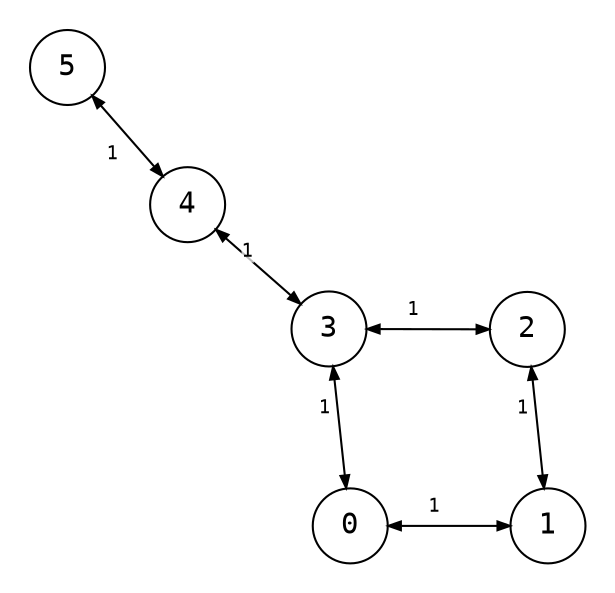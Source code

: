 digraph {
    node [shape=circle; fontname="monospace"; fixedsize=true; width="0.5"];
    edge [arrowsize=0.6; fontname="monospace"; fontsize=9];
    layout=neato;
    scale=1.2;
    start=0;
    mode="sgd";
    normalize=true;
    maxiter=10000;
    pad=0.2;

    0 -> 1 [dir=both; label=<
        <table border="0" cellborder="0" cellspacing="2">
            <tr>
                <td>1</td>
            </tr>
        </table>
    >];

    0 -> 3 [dir=both; label=<
        <table border="0" cellborder="0" cellspacing="2">
            <tr>
                <td>1</td>
            </tr>
        </table>
    >];

    1 -> 2 [dir=both; label=<
        <table border="0" cellborder="0" cellspacing="2">
            <tr>
                <td>1</td>
            </tr>
        </table>
    >];

    2 -> 3 [dir=both; label=<
        <table border="0" cellborder="0" cellspacing="2">
            <tr>
                <td>1</td>
            </tr>
        </table>
    >];

    3 -> 4 [dir=both; label=<
        <table border="0" cellpadding="0" cellspacing="2">
            <tr>
                <td bgcolor="#ffffffbb">1</td>
            </tr>
        </table>
    >];

    4 -> 5 [dir=both; label=<
        <table border="0" cellborder="0" cellspacing="2">
            <tr>
                <td>1</td>
            </tr>
        </table>
    >];
}